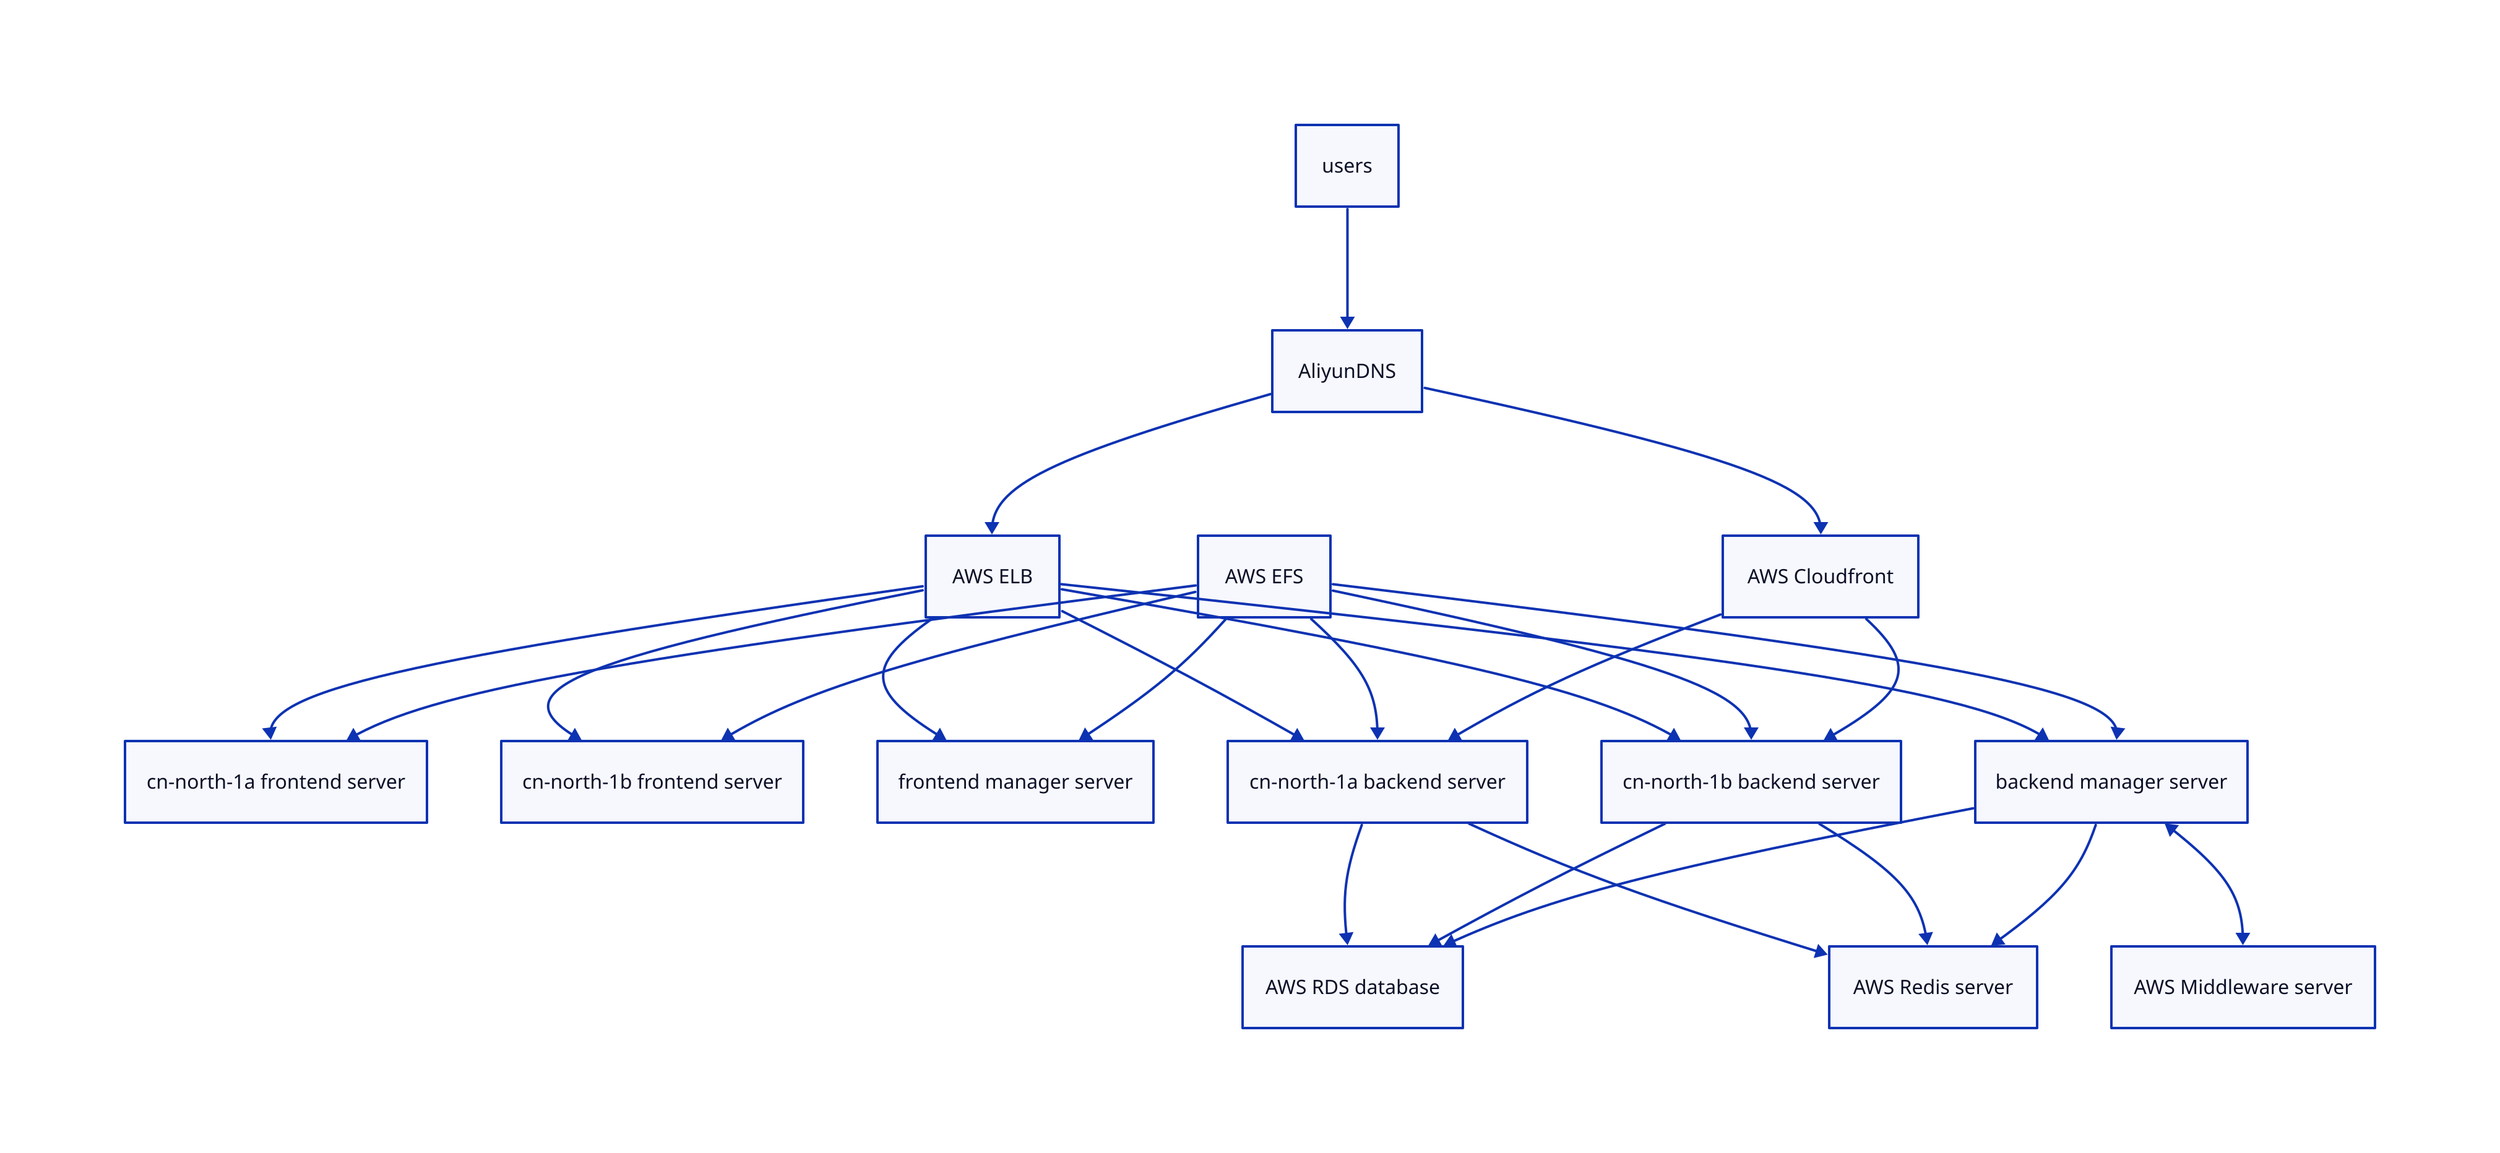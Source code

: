 u: users
a: AliyunDNS
c: AWS Cloudfront
e: AWS ELB
ef: AWS EFS
f1: cn-north-1a frontend server
f2: cn-north-1b frontend server
fm: frontend manager server
b1: cn-north-1a backend server
b2: cn-north-1b backend server
bm: backend manager server
d: AWS RDS database
r: AWS Redis server
m: AWS Middleware server
u -> a
a -> c
a -> e
e -> f1
e -> f2
e -> b1
e -> b2
e -> fm
e -> bm
ef -> f1
ef -> f2
ef -> b1
ef -> b2
ef -> fm
ef -> bm
c -> b1
c -> b2
b1 -> d
b2 -> d
bm -> d
b1 -> r
b2 -> r
bm -> r
bm <-> m
